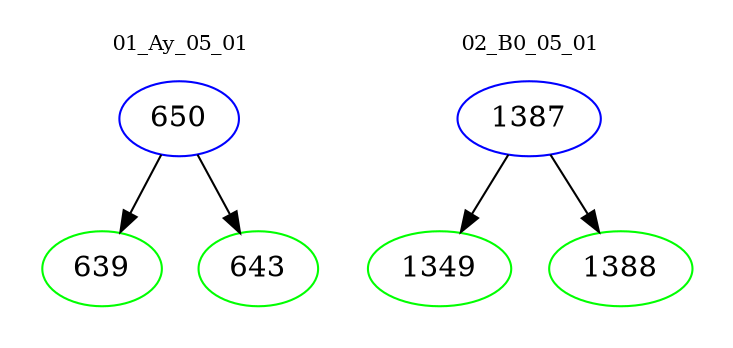 digraph{
subgraph cluster_0 {
color = white
label = "01_Ay_05_01";
fontsize=10;
T0_650 [label="650", color="blue"]
T0_650 -> T0_639 [color="black"]
T0_639 [label="639", color="green"]
T0_650 -> T0_643 [color="black"]
T0_643 [label="643", color="green"]
}
subgraph cluster_1 {
color = white
label = "02_B0_05_01";
fontsize=10;
T1_1387 [label="1387", color="blue"]
T1_1387 -> T1_1349 [color="black"]
T1_1349 [label="1349", color="green"]
T1_1387 -> T1_1388 [color="black"]
T1_1388 [label="1388", color="green"]
}
}
